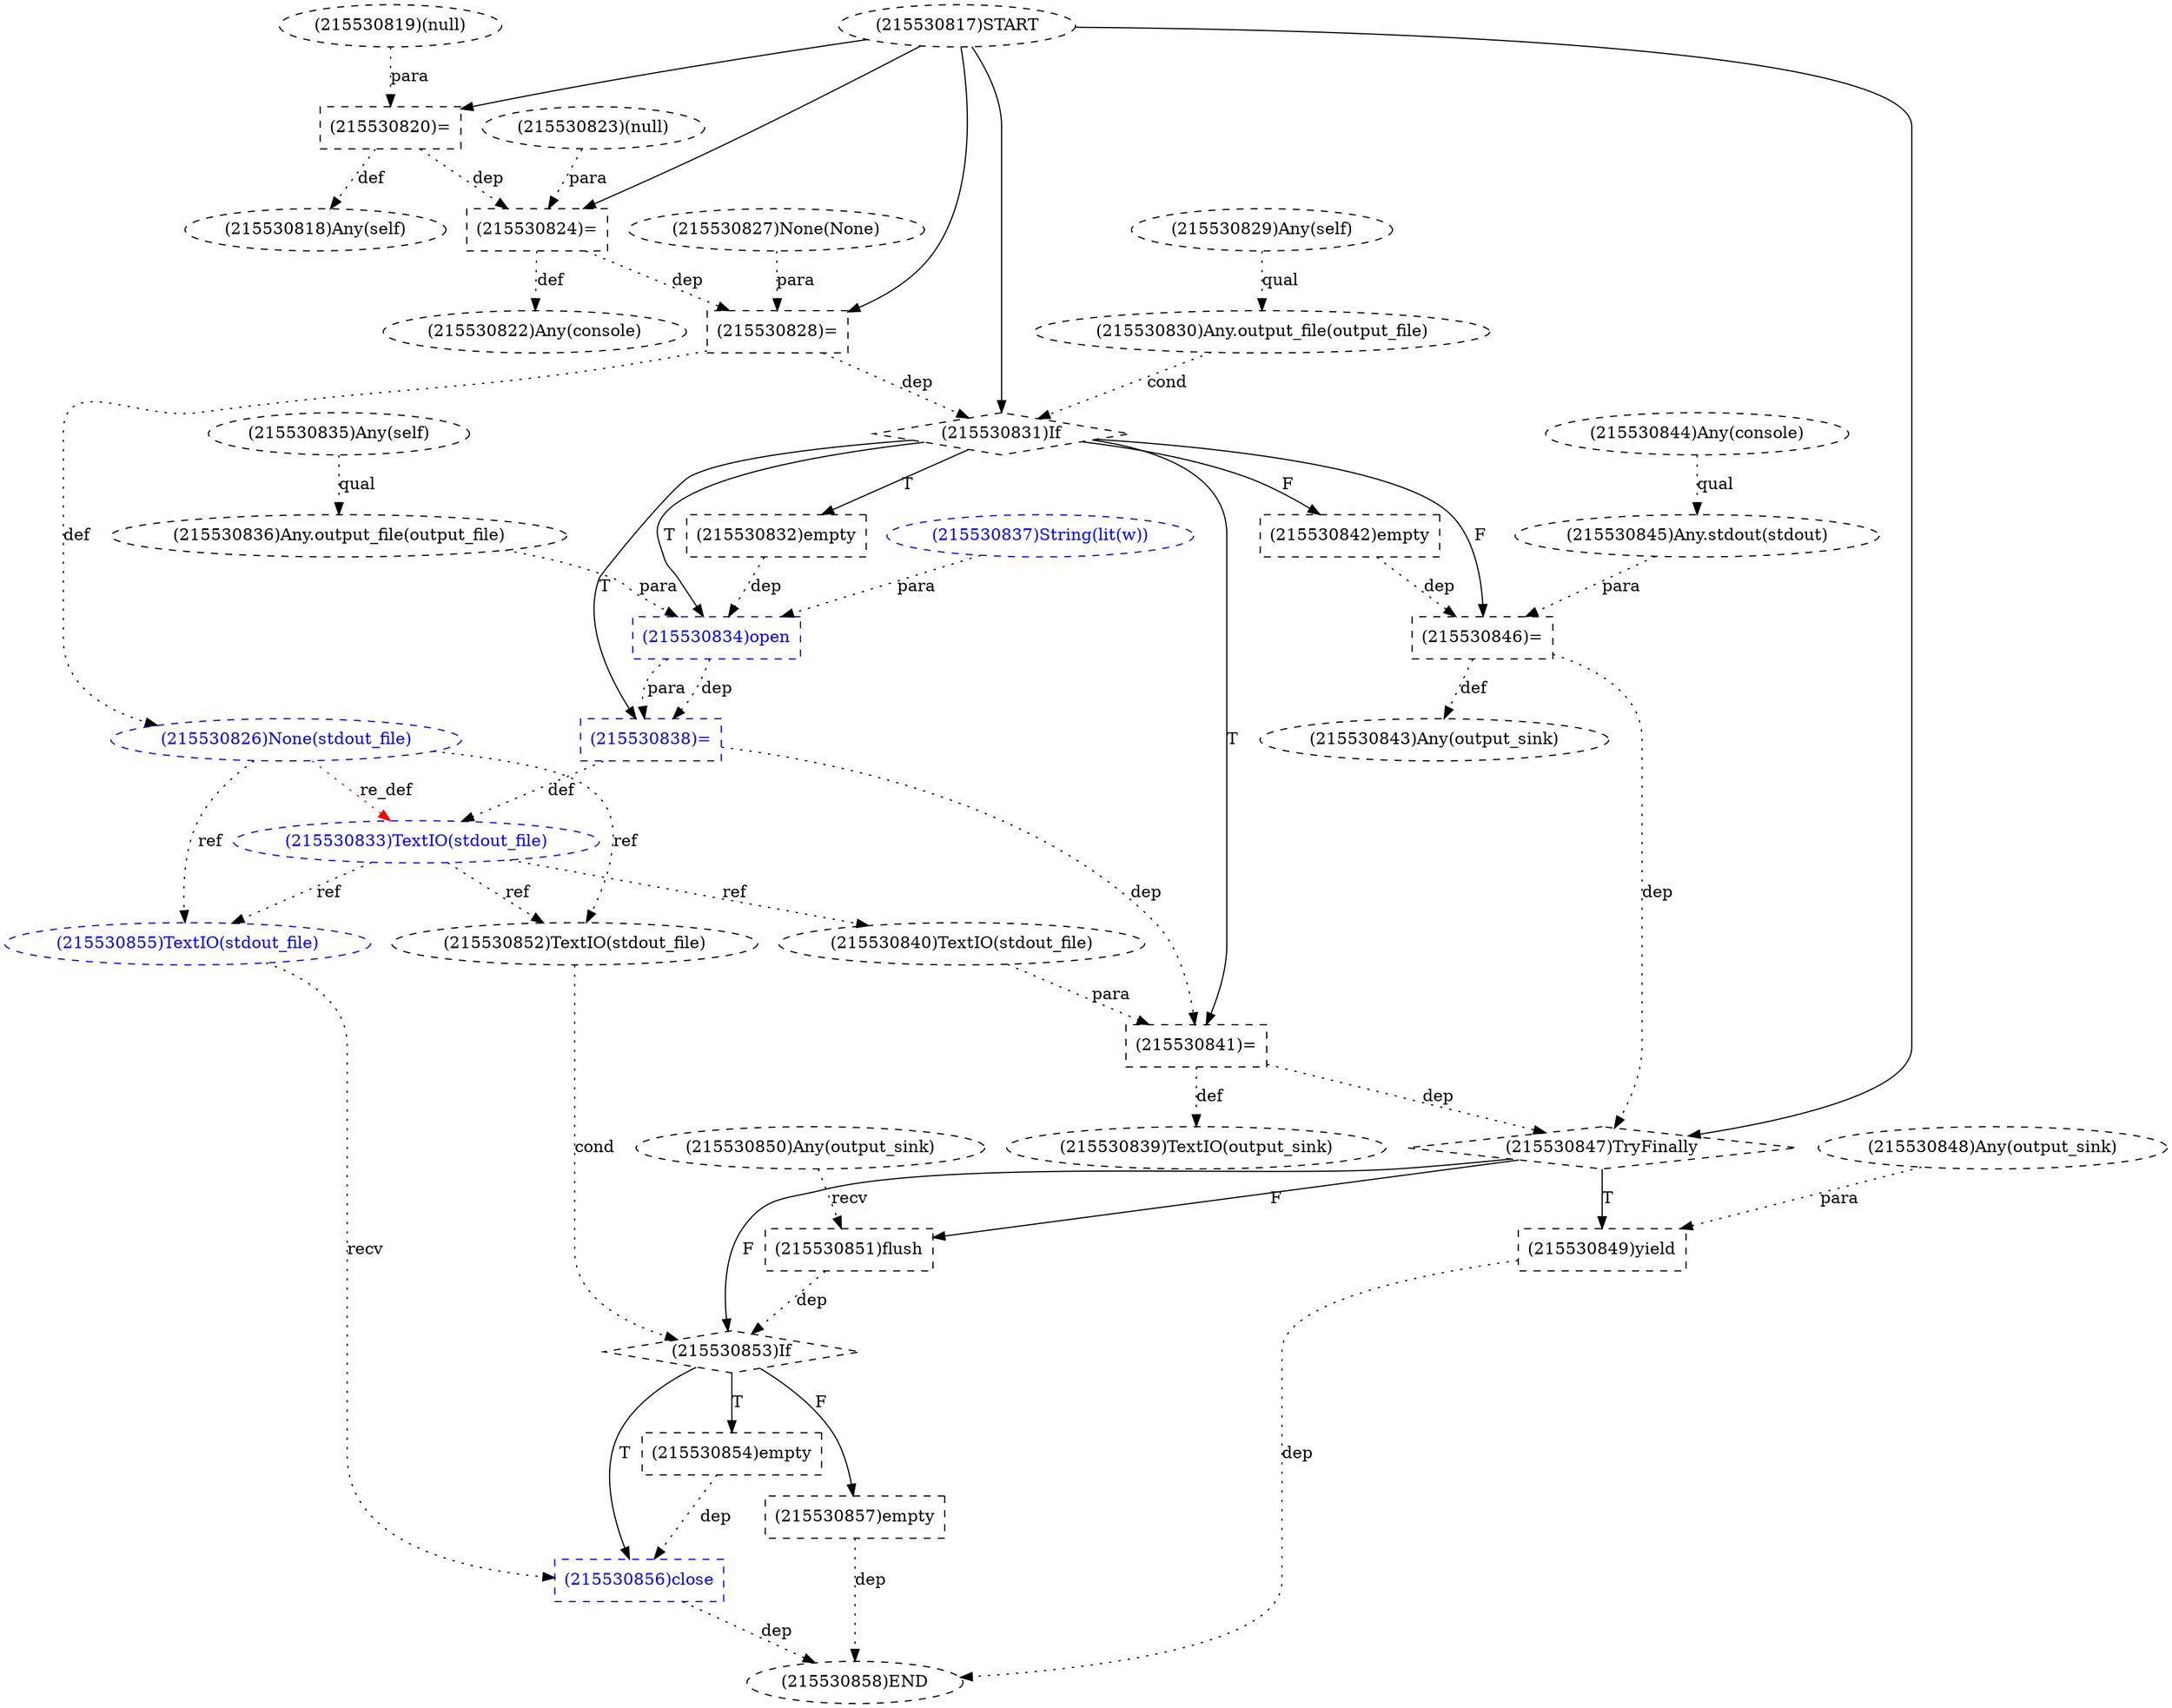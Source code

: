 digraph G {
1 [label="(215530828)=" shape=box style=dashed]
2 [label="(215530826)None(stdout_file)" shape=ellipse style=dashed color=blue fontcolor=blue]
3 [label="(215530836)Any.output_file(output_file)" shape=ellipse style=dashed]
4 [label="(215530830)Any.output_file(output_file)" shape=ellipse style=dashed]
5 [label="(215530852)TextIO(stdout_file)" shape=ellipse style=dashed]
6 [label="(215530844)Any(console)" shape=ellipse style=dashed]
7 [label="(215530846)=" shape=box style=dashed]
8 [label="(215530823)(null)" shape=ellipse style=dashed]
9 [label="(215530831)If" shape=diamond style=dashed]
10 [label="(215530834)open" shape=box style=dashed color=blue fontcolor=blue]
11 [label="(215530819)(null)" shape=ellipse style=dashed]
12 [label="(215530822)Any(console)" shape=ellipse style=dashed]
13 [label="(215530858)END" style=dashed]
14 [label="(215530829)Any(self)" shape=ellipse style=dashed]
15 [label="(215530856)close" shape=box style=dashed color=blue fontcolor=blue]
16 [label="(215530818)Any(self)" shape=ellipse style=dashed]
17 [label="(215530849)yield" shape=box style=dashed]
18 [label="(215530839)TextIO(output_sink)" shape=ellipse style=dashed]
19 [label="(215530848)Any(output_sink)" shape=ellipse style=dashed]
20 [label="(215530837)String(lit(w))" shape=ellipse style=dashed color=blue fontcolor=blue]
21 [label="(215530850)Any(output_sink)" shape=ellipse style=dashed]
22 [label="(215530855)TextIO(stdout_file)" shape=ellipse style=dashed color=blue fontcolor=blue]
23 [label="(215530817)START" style=dashed]
24 [label="(215530835)Any(self)" shape=ellipse style=dashed]
25 [label="(215530840)TextIO(stdout_file)" shape=ellipse style=dashed]
26 [label="(215530841)=" shape=box style=dashed]
27 [label="(215530847)TryFinally" shape=diamond style=dashed]
28 [label="(215530857)empty" shape=box style=dashed]
29 [label="(215530843)Any(output_sink)" shape=ellipse style=dashed]
30 [label="(215530827)None(None)" shape=ellipse style=dashed]
31 [label="(215530854)empty" shape=box style=dashed]
32 [label="(215530842)empty" shape=box style=dashed]
33 [label="(215530833)TextIO(stdout_file)" shape=ellipse style=dashed color=blue fontcolor=blue]
34 [label="(215530845)Any.stdout(stdout)" shape=ellipse style=dashed]
35 [label="(215530853)If" shape=diamond style=dashed]
36 [label="(215530851)flush" shape=box style=dashed]
37 [label="(215530838)=" shape=box style=dashed color=blue fontcolor=blue]
38 [label="(215530820)=" shape=box style=dashed]
39 [label="(215530824)=" shape=box style=dashed]
40 [label="(215530832)empty" shape=box style=dashed]
23 -> 1 [label="" style=solid];
30 -> 1 [label="para" style=dotted];
39 -> 1 [label="dep" style=dotted];
1 -> 2 [label="def" style=dotted];
24 -> 3 [label="qual" style=dotted];
14 -> 4 [label="qual" style=dotted];
2 -> 5 [label="ref" style=dotted];
33 -> 5 [label="ref" style=dotted];
9 -> 7 [label="F"];
34 -> 7 [label="para" style=dotted];
32 -> 7 [label="dep" style=dotted];
23 -> 9 [label="" style=solid];
4 -> 9 [label="cond" style=dotted];
1 -> 9 [label="dep" style=dotted];
9 -> 10 [label="T"];
3 -> 10 [label="para" style=dotted];
20 -> 10 [label="para" style=dotted];
40 -> 10 [label="dep" style=dotted];
39 -> 12 [label="def" style=dotted];
15 -> 13 [label="dep" style=dotted];
28 -> 13 [label="dep" style=dotted];
17 -> 13 [label="dep" style=dotted];
35 -> 15 [label="T"];
22 -> 15 [label="recv" style=dotted];
31 -> 15 [label="dep" style=dotted];
38 -> 16 [label="def" style=dotted];
27 -> 17 [label="T"];
19 -> 17 [label="para" style=dotted];
26 -> 18 [label="def" style=dotted];
2 -> 22 [label="ref" style=dotted];
33 -> 22 [label="ref" style=dotted];
33 -> 25 [label="ref" style=dotted];
9 -> 26 [label="T"];
25 -> 26 [label="para" style=dotted];
37 -> 26 [label="dep" style=dotted];
23 -> 27 [label="" style=solid];
7 -> 27 [label="dep" style=dotted];
26 -> 27 [label="dep" style=dotted];
35 -> 28 [label="F"];
7 -> 29 [label="def" style=dotted];
35 -> 31 [label="T"];
9 -> 32 [label="F"];
37 -> 33 [label="def" style=dotted];
2 -> 33 [label="re_def" style=dotted color=red];
6 -> 34 [label="qual" style=dotted];
27 -> 35 [label="F"];
5 -> 35 [label="cond" style=dotted];
36 -> 35 [label="dep" style=dotted];
27 -> 36 [label="F"];
21 -> 36 [label="recv" style=dotted];
9 -> 37 [label="T"];
10 -> 37 [label="dep" style=dotted];
10 -> 37 [label="para" style=dotted];
23 -> 38 [label="" style=solid];
11 -> 38 [label="para" style=dotted];
23 -> 39 [label="" style=solid];
8 -> 39 [label="para" style=dotted];
38 -> 39 [label="dep" style=dotted];
9 -> 40 [label="T"];
}